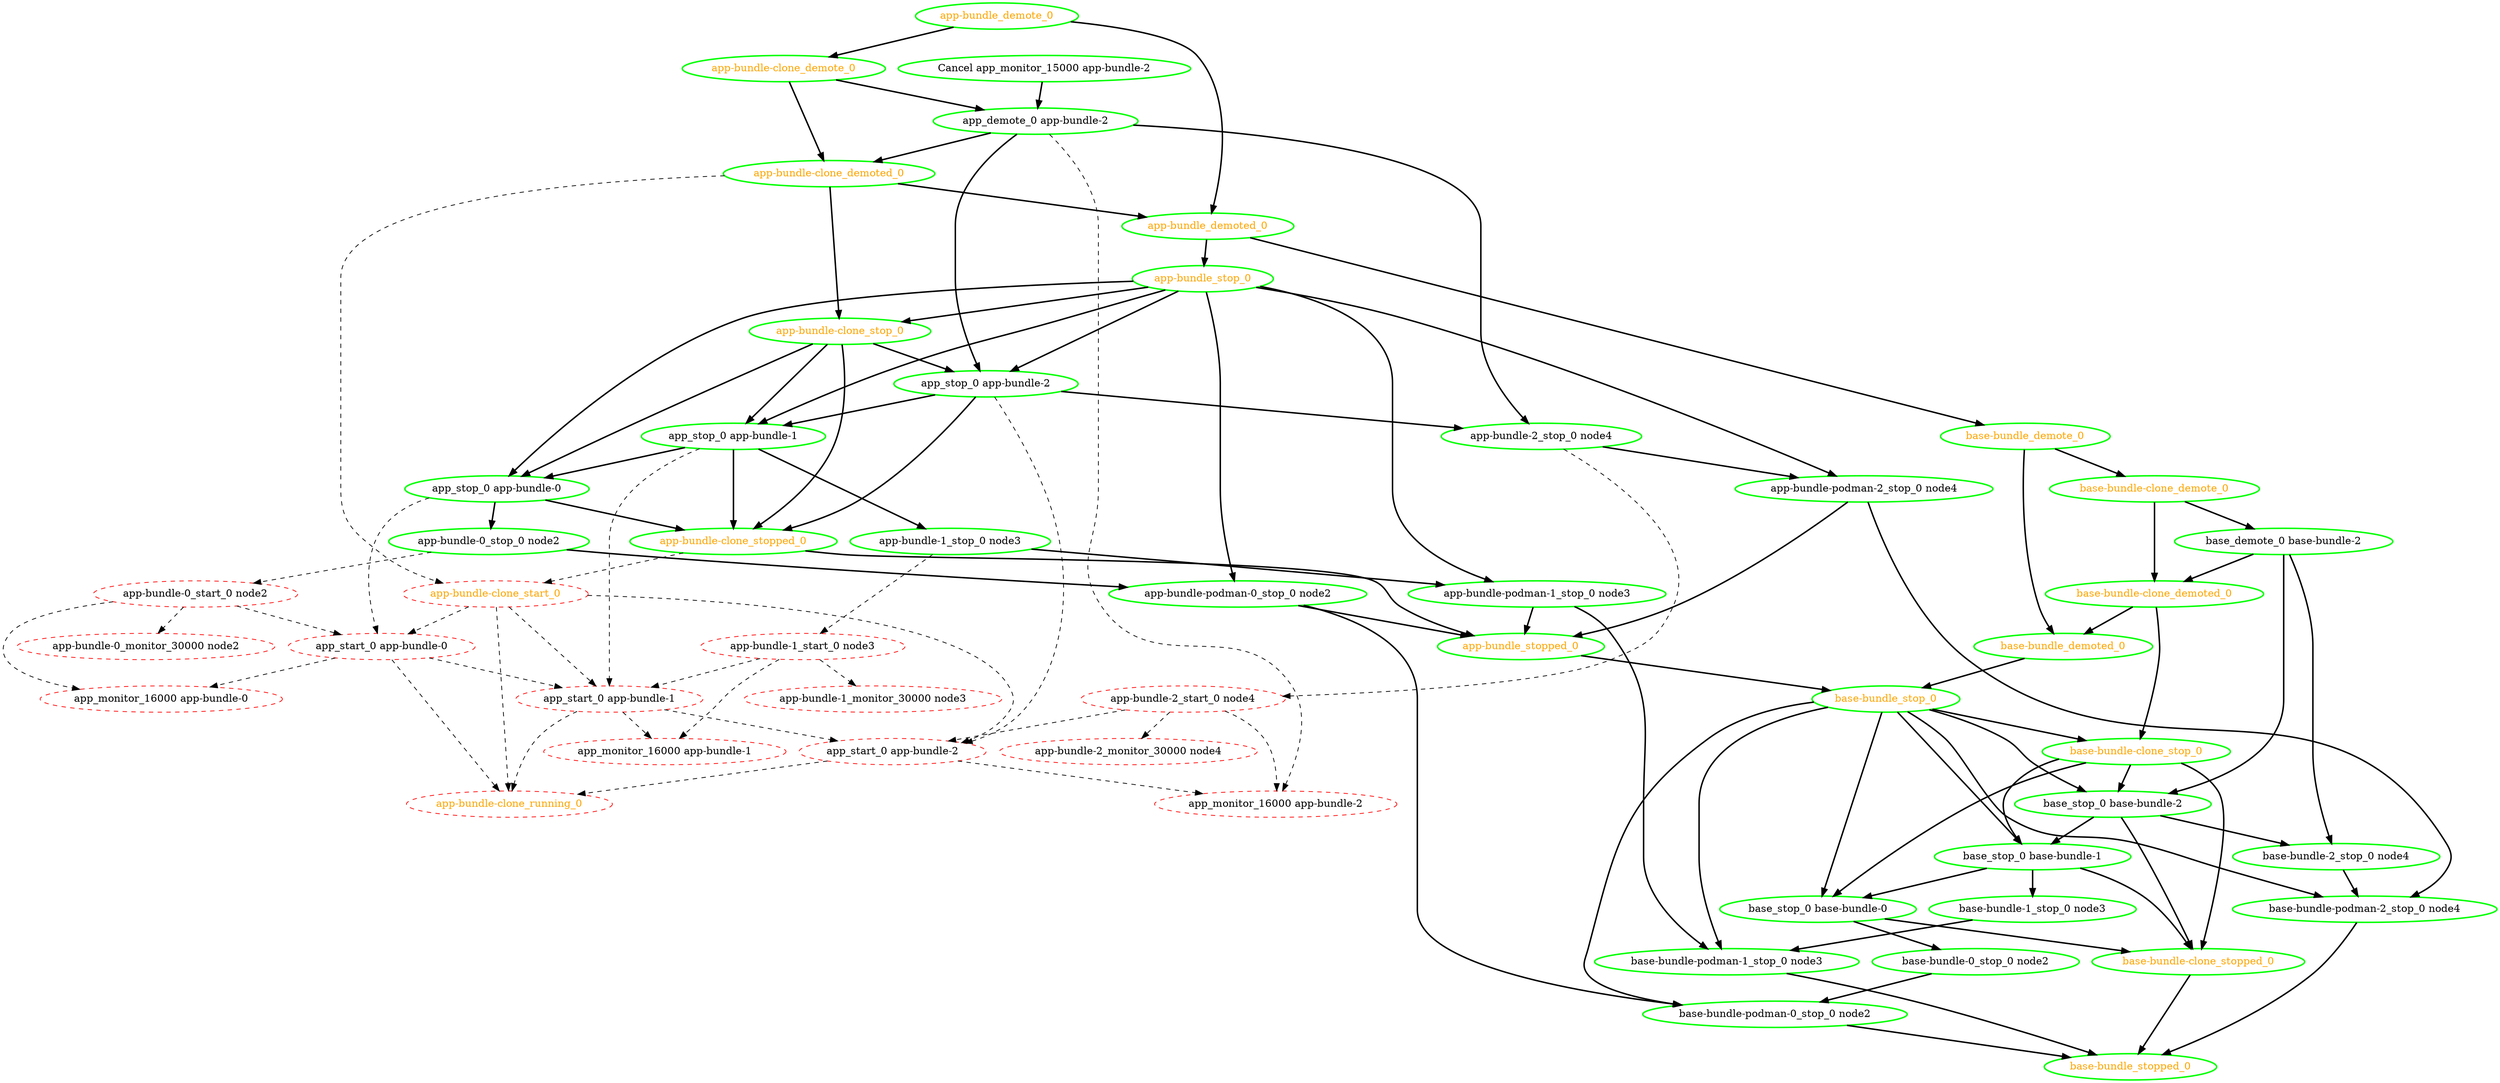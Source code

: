  digraph "g" {
"Cancel app_monitor_15000 app-bundle-2" -> "app_demote_0 app-bundle-2" [ style = bold]
"Cancel app_monitor_15000 app-bundle-2" [ style=bold color="green" fontcolor="black"]
"app-bundle-0_monitor_30000 node2" [ style=dashed color="red" fontcolor="black"]
"app-bundle-0_start_0 node2" -> "app-bundle-0_monitor_30000 node2" [ style = dashed]
"app-bundle-0_start_0 node2" -> "app_monitor_16000 app-bundle-0" [ style = dashed]
"app-bundle-0_start_0 node2" -> "app_start_0 app-bundle-0" [ style = dashed]
"app-bundle-0_start_0 node2" [ style=dashed color="red" fontcolor="black"]
"app-bundle-0_stop_0 node2" -> "app-bundle-0_start_0 node2" [ style = dashed]
"app-bundle-0_stop_0 node2" -> "app-bundle-podman-0_stop_0 node2" [ style = bold]
"app-bundle-0_stop_0 node2" [ style=bold color="green" fontcolor="black"]
"app-bundle-1_monitor_30000 node3" [ style=dashed color="red" fontcolor="black"]
"app-bundle-1_start_0 node3" -> "app-bundle-1_monitor_30000 node3" [ style = dashed]
"app-bundle-1_start_0 node3" -> "app_monitor_16000 app-bundle-1" [ style = dashed]
"app-bundle-1_start_0 node3" -> "app_start_0 app-bundle-1" [ style = dashed]
"app-bundle-1_start_0 node3" [ style=dashed color="red" fontcolor="black"]
"app-bundle-1_stop_0 node3" -> "app-bundle-1_start_0 node3" [ style = dashed]
"app-bundle-1_stop_0 node3" -> "app-bundle-podman-1_stop_0 node3" [ style = bold]
"app-bundle-1_stop_0 node3" [ style=bold color="green" fontcolor="black"]
"app-bundle-2_monitor_30000 node4" [ style=dashed color="red" fontcolor="black"]
"app-bundle-2_start_0 node4" -> "app-bundle-2_monitor_30000 node4" [ style = dashed]
"app-bundle-2_start_0 node4" -> "app_monitor_16000 app-bundle-2" [ style = dashed]
"app-bundle-2_start_0 node4" -> "app_start_0 app-bundle-2" [ style = dashed]
"app-bundle-2_start_0 node4" [ style=dashed color="red" fontcolor="black"]
"app-bundle-2_stop_0 node4" -> "app-bundle-2_start_0 node4" [ style = dashed]
"app-bundle-2_stop_0 node4" -> "app-bundle-podman-2_stop_0 node4" [ style = bold]
"app-bundle-2_stop_0 node4" [ style=bold color="green" fontcolor="black"]
"app-bundle-clone_demote_0" -> "app-bundle-clone_demoted_0" [ style = bold]
"app-bundle-clone_demote_0" -> "app_demote_0 app-bundle-2" [ style = bold]
"app-bundle-clone_demote_0" [ style=bold color="green" fontcolor="orange"]
"app-bundle-clone_demoted_0" -> "app-bundle-clone_start_0" [ style = dashed]
"app-bundle-clone_demoted_0" -> "app-bundle-clone_stop_0" [ style = bold]
"app-bundle-clone_demoted_0" -> "app-bundle_demoted_0" [ style = bold]
"app-bundle-clone_demoted_0" [ style=bold color="green" fontcolor="orange"]
"app-bundle-clone_running_0" [ style=dashed color="red" fontcolor="orange"]
"app-bundle-clone_start_0" -> "app-bundle-clone_running_0" [ style = dashed]
"app-bundle-clone_start_0" -> "app_start_0 app-bundle-0" [ style = dashed]
"app-bundle-clone_start_0" -> "app_start_0 app-bundle-1" [ style = dashed]
"app-bundle-clone_start_0" -> "app_start_0 app-bundle-2" [ style = dashed]
"app-bundle-clone_start_0" [ style=dashed color="red" fontcolor="orange"]
"app-bundle-clone_stop_0" -> "app-bundle-clone_stopped_0" [ style = bold]
"app-bundle-clone_stop_0" -> "app_stop_0 app-bundle-0" [ style = bold]
"app-bundle-clone_stop_0" -> "app_stop_0 app-bundle-1" [ style = bold]
"app-bundle-clone_stop_0" -> "app_stop_0 app-bundle-2" [ style = bold]
"app-bundle-clone_stop_0" [ style=bold color="green" fontcolor="orange"]
"app-bundle-clone_stopped_0" -> "app-bundle-clone_start_0" [ style = dashed]
"app-bundle-clone_stopped_0" -> "app-bundle_stopped_0" [ style = bold]
"app-bundle-clone_stopped_0" [ style=bold color="green" fontcolor="orange"]
"app-bundle-podman-0_stop_0 node2" -> "app-bundle_stopped_0" [ style = bold]
"app-bundle-podman-0_stop_0 node2" -> "base-bundle-podman-0_stop_0 node2" [ style = bold]
"app-bundle-podman-0_stop_0 node2" [ style=bold color="green" fontcolor="black"]
"app-bundle-podman-1_stop_0 node3" -> "app-bundle_stopped_0" [ style = bold]
"app-bundle-podman-1_stop_0 node3" -> "base-bundle-podman-1_stop_0 node3" [ style = bold]
"app-bundle-podman-1_stop_0 node3" [ style=bold color="green" fontcolor="black"]
"app-bundle-podman-2_stop_0 node4" -> "app-bundle_stopped_0" [ style = bold]
"app-bundle-podman-2_stop_0 node4" -> "base-bundle-podman-2_stop_0 node4" [ style = bold]
"app-bundle-podman-2_stop_0 node4" [ style=bold color="green" fontcolor="black"]
"app-bundle_demote_0" -> "app-bundle-clone_demote_0" [ style = bold]
"app-bundle_demote_0" -> "app-bundle_demoted_0" [ style = bold]
"app-bundle_demote_0" [ style=bold color="green" fontcolor="orange"]
"app-bundle_demoted_0" -> "app-bundle_stop_0" [ style = bold]
"app-bundle_demoted_0" -> "base-bundle_demote_0" [ style = bold]
"app-bundle_demoted_0" [ style=bold color="green" fontcolor="orange"]
"app-bundle_stop_0" -> "app-bundle-clone_stop_0" [ style = bold]
"app-bundle_stop_0" -> "app-bundle-podman-0_stop_0 node2" [ style = bold]
"app-bundle_stop_0" -> "app-bundle-podman-1_stop_0 node3" [ style = bold]
"app-bundle_stop_0" -> "app-bundle-podman-2_stop_0 node4" [ style = bold]
"app-bundle_stop_0" -> "app_stop_0 app-bundle-0" [ style = bold]
"app-bundle_stop_0" -> "app_stop_0 app-bundle-1" [ style = bold]
"app-bundle_stop_0" -> "app_stop_0 app-bundle-2" [ style = bold]
"app-bundle_stop_0" [ style=bold color="green" fontcolor="orange"]
"app-bundle_stopped_0" -> "base-bundle_stop_0" [ style = bold]
"app-bundle_stopped_0" [ style=bold color="green" fontcolor="orange"]
"app_demote_0 app-bundle-2" -> "app-bundle-2_stop_0 node4" [ style = bold]
"app_demote_0 app-bundle-2" -> "app-bundle-clone_demoted_0" [ style = bold]
"app_demote_0 app-bundle-2" -> "app_monitor_16000 app-bundle-2" [ style = dashed]
"app_demote_0 app-bundle-2" -> "app_stop_0 app-bundle-2" [ style = bold]
"app_demote_0 app-bundle-2" [ style=bold color="green" fontcolor="black"]
"app_monitor_16000 app-bundle-0" [ style=dashed color="red" fontcolor="black"]
"app_monitor_16000 app-bundle-1" [ style=dashed color="red" fontcolor="black"]
"app_monitor_16000 app-bundle-2" [ style=dashed color="red" fontcolor="black"]
"app_start_0 app-bundle-0" -> "app-bundle-clone_running_0" [ style = dashed]
"app_start_0 app-bundle-0" -> "app_monitor_16000 app-bundle-0" [ style = dashed]
"app_start_0 app-bundle-0" -> "app_start_0 app-bundle-1" [ style = dashed]
"app_start_0 app-bundle-0" [ style=dashed color="red" fontcolor="black"]
"app_start_0 app-bundle-1" -> "app-bundle-clone_running_0" [ style = dashed]
"app_start_0 app-bundle-1" -> "app_monitor_16000 app-bundle-1" [ style = dashed]
"app_start_0 app-bundle-1" -> "app_start_0 app-bundle-2" [ style = dashed]
"app_start_0 app-bundle-1" [ style=dashed color="red" fontcolor="black"]
"app_start_0 app-bundle-2" -> "app-bundle-clone_running_0" [ style = dashed]
"app_start_0 app-bundle-2" -> "app_monitor_16000 app-bundle-2" [ style = dashed]
"app_start_0 app-bundle-2" [ style=dashed color="red" fontcolor="black"]
"app_stop_0 app-bundle-0" -> "app-bundle-0_stop_0 node2" [ style = bold]
"app_stop_0 app-bundle-0" -> "app-bundle-clone_stopped_0" [ style = bold]
"app_stop_0 app-bundle-0" -> "app_start_0 app-bundle-0" [ style = dashed]
"app_stop_0 app-bundle-0" [ style=bold color="green" fontcolor="black"]
"app_stop_0 app-bundle-1" -> "app-bundle-1_stop_0 node3" [ style = bold]
"app_stop_0 app-bundle-1" -> "app-bundle-clone_stopped_0" [ style = bold]
"app_stop_0 app-bundle-1" -> "app_start_0 app-bundle-1" [ style = dashed]
"app_stop_0 app-bundle-1" -> "app_stop_0 app-bundle-0" [ style = bold]
"app_stop_0 app-bundle-1" [ style=bold color="green" fontcolor="black"]
"app_stop_0 app-bundle-2" -> "app-bundle-2_stop_0 node4" [ style = bold]
"app_stop_0 app-bundle-2" -> "app-bundle-clone_stopped_0" [ style = bold]
"app_stop_0 app-bundle-2" -> "app_start_0 app-bundle-2" [ style = dashed]
"app_stop_0 app-bundle-2" -> "app_stop_0 app-bundle-1" [ style = bold]
"app_stop_0 app-bundle-2" [ style=bold color="green" fontcolor="black"]
"base-bundle-0_stop_0 node2" -> "base-bundle-podman-0_stop_0 node2" [ style = bold]
"base-bundle-0_stop_0 node2" [ style=bold color="green" fontcolor="black"]
"base-bundle-1_stop_0 node3" -> "base-bundle-podman-1_stop_0 node3" [ style = bold]
"base-bundle-1_stop_0 node3" [ style=bold color="green" fontcolor="black"]
"base-bundle-2_stop_0 node4" -> "base-bundle-podman-2_stop_0 node4" [ style = bold]
"base-bundle-2_stop_0 node4" [ style=bold color="green" fontcolor="black"]
"base-bundle-clone_demote_0" -> "base-bundle-clone_demoted_0" [ style = bold]
"base-bundle-clone_demote_0" -> "base_demote_0 base-bundle-2" [ style = bold]
"base-bundle-clone_demote_0" [ style=bold color="green" fontcolor="orange"]
"base-bundle-clone_demoted_0" -> "base-bundle-clone_stop_0" [ style = bold]
"base-bundle-clone_demoted_0" -> "base-bundle_demoted_0" [ style = bold]
"base-bundle-clone_demoted_0" [ style=bold color="green" fontcolor="orange"]
"base-bundle-clone_stop_0" -> "base-bundle-clone_stopped_0" [ style = bold]
"base-bundle-clone_stop_0" -> "base_stop_0 base-bundle-0" [ style = bold]
"base-bundle-clone_stop_0" -> "base_stop_0 base-bundle-1" [ style = bold]
"base-bundle-clone_stop_0" -> "base_stop_0 base-bundle-2" [ style = bold]
"base-bundle-clone_stop_0" [ style=bold color="green" fontcolor="orange"]
"base-bundle-clone_stopped_0" -> "base-bundle_stopped_0" [ style = bold]
"base-bundle-clone_stopped_0" [ style=bold color="green" fontcolor="orange"]
"base-bundle-podman-0_stop_0 node2" -> "base-bundle_stopped_0" [ style = bold]
"base-bundle-podman-0_stop_0 node2" [ style=bold color="green" fontcolor="black"]
"base-bundle-podman-1_stop_0 node3" -> "base-bundle_stopped_0" [ style = bold]
"base-bundle-podman-1_stop_0 node3" [ style=bold color="green" fontcolor="black"]
"base-bundle-podman-2_stop_0 node4" -> "base-bundle_stopped_0" [ style = bold]
"base-bundle-podman-2_stop_0 node4" [ style=bold color="green" fontcolor="black"]
"base-bundle_demote_0" -> "base-bundle-clone_demote_0" [ style = bold]
"base-bundle_demote_0" -> "base-bundle_demoted_0" [ style = bold]
"base-bundle_demote_0" [ style=bold color="green" fontcolor="orange"]
"base-bundle_demoted_0" -> "base-bundle_stop_0" [ style = bold]
"base-bundle_demoted_0" [ style=bold color="green" fontcolor="orange"]
"base-bundle_stop_0" -> "base-bundle-clone_stop_0" [ style = bold]
"base-bundle_stop_0" -> "base-bundle-podman-0_stop_0 node2" [ style = bold]
"base-bundle_stop_0" -> "base-bundle-podman-1_stop_0 node3" [ style = bold]
"base-bundle_stop_0" -> "base-bundle-podman-2_stop_0 node4" [ style = bold]
"base-bundle_stop_0" -> "base_stop_0 base-bundle-0" [ style = bold]
"base-bundle_stop_0" -> "base_stop_0 base-bundle-1" [ style = bold]
"base-bundle_stop_0" -> "base_stop_0 base-bundle-2" [ style = bold]
"base-bundle_stop_0" [ style=bold color="green" fontcolor="orange"]
"base-bundle_stopped_0" [ style=bold color="green" fontcolor="orange"]
"base_demote_0 base-bundle-2" -> "base-bundle-2_stop_0 node4" [ style = bold]
"base_demote_0 base-bundle-2" -> "base-bundle-clone_demoted_0" [ style = bold]
"base_demote_0 base-bundle-2" -> "base_stop_0 base-bundle-2" [ style = bold]
"base_demote_0 base-bundle-2" [ style=bold color="green" fontcolor="black"]
"base_stop_0 base-bundle-0" -> "base-bundle-0_stop_0 node2" [ style = bold]
"base_stop_0 base-bundle-0" -> "base-bundle-clone_stopped_0" [ style = bold]
"base_stop_0 base-bundle-0" [ style=bold color="green" fontcolor="black"]
"base_stop_0 base-bundle-1" -> "base-bundle-1_stop_0 node3" [ style = bold]
"base_stop_0 base-bundle-1" -> "base-bundle-clone_stopped_0" [ style = bold]
"base_stop_0 base-bundle-1" -> "base_stop_0 base-bundle-0" [ style = bold]
"base_stop_0 base-bundle-1" [ style=bold color="green" fontcolor="black"]
"base_stop_0 base-bundle-2" -> "base-bundle-2_stop_0 node4" [ style = bold]
"base_stop_0 base-bundle-2" -> "base-bundle-clone_stopped_0" [ style = bold]
"base_stop_0 base-bundle-2" -> "base_stop_0 base-bundle-1" [ style = bold]
"base_stop_0 base-bundle-2" [ style=bold color="green" fontcolor="black"]
}
